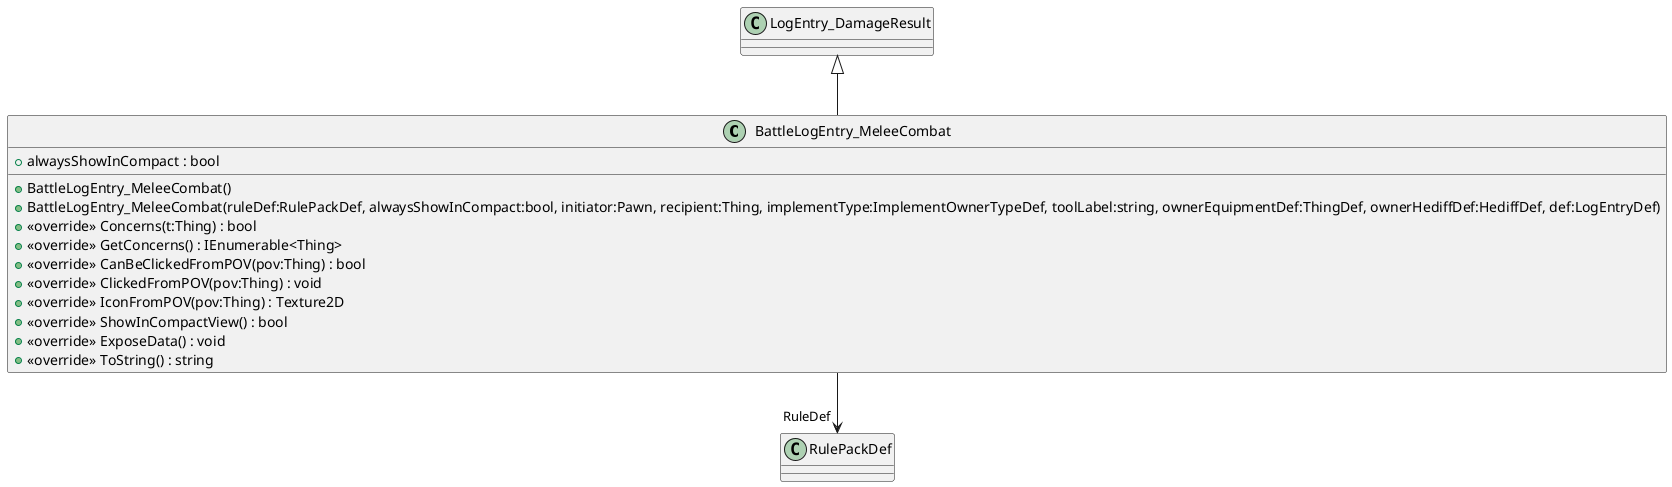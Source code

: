 @startuml
class BattleLogEntry_MeleeCombat {
    + alwaysShowInCompact : bool
    + BattleLogEntry_MeleeCombat()
    + BattleLogEntry_MeleeCombat(ruleDef:RulePackDef, alwaysShowInCompact:bool, initiator:Pawn, recipient:Thing, implementType:ImplementOwnerTypeDef, toolLabel:string, ownerEquipmentDef:ThingDef, ownerHediffDef:HediffDef, def:LogEntryDef)
    + <<override>> Concerns(t:Thing) : bool
    + <<override>> GetConcerns() : IEnumerable<Thing>
    + <<override>> CanBeClickedFromPOV(pov:Thing) : bool
    + <<override>> ClickedFromPOV(pov:Thing) : void
    + <<override>> IconFromPOV(pov:Thing) : Texture2D
    + <<override>> ShowInCompactView() : bool
    + <<override>> ExposeData() : void
    + <<override>> ToString() : string
}
LogEntry_DamageResult <|-- BattleLogEntry_MeleeCombat
BattleLogEntry_MeleeCombat --> "RuleDef" RulePackDef
@enduml
